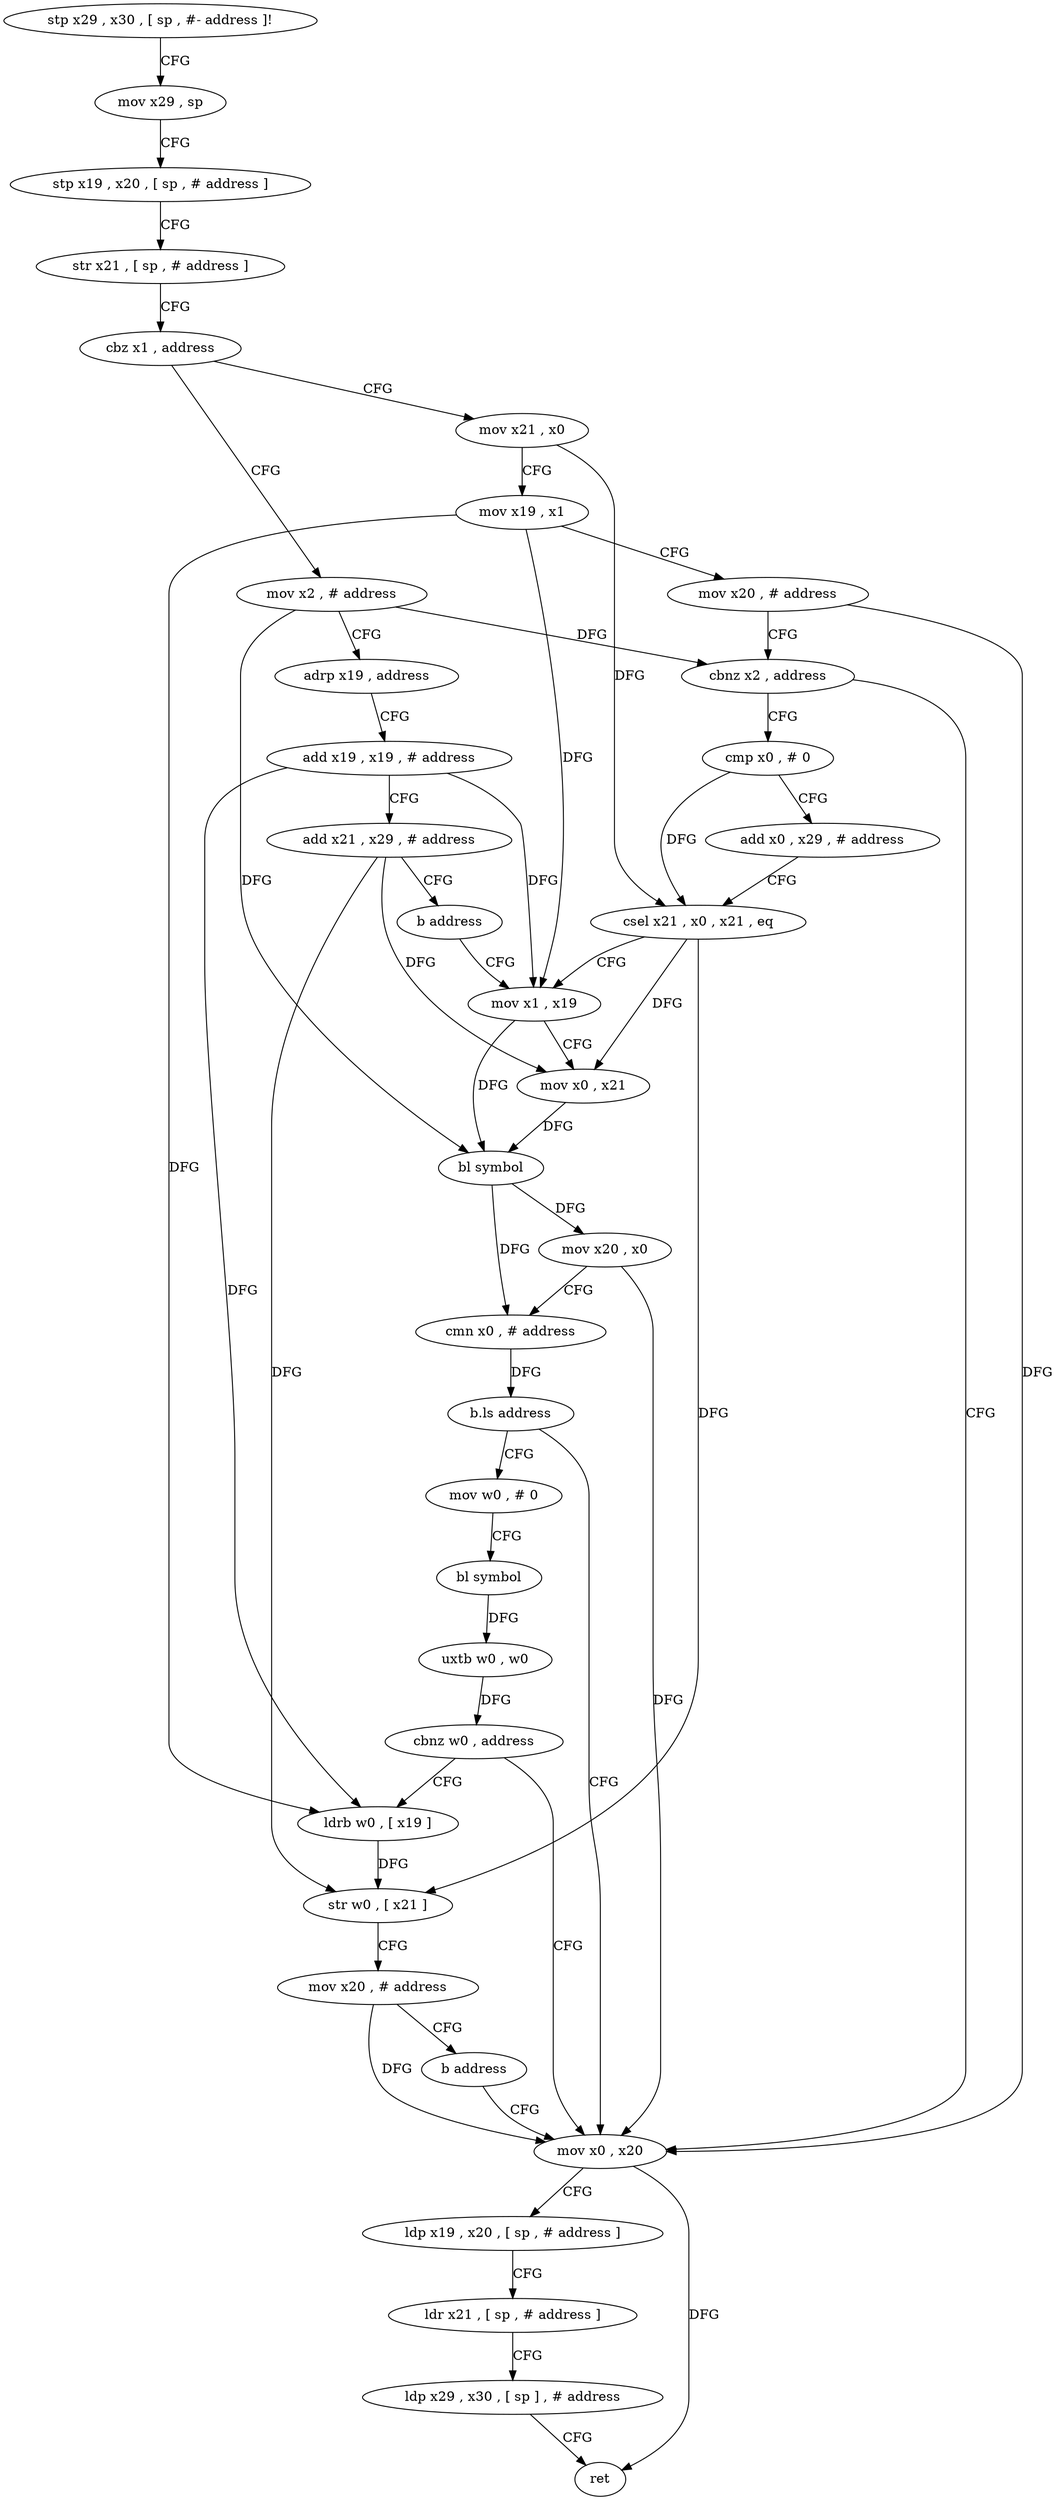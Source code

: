 digraph "func" {
"4287700" [label = "stp x29 , x30 , [ sp , #- address ]!" ]
"4287704" [label = "mov x29 , sp" ]
"4287708" [label = "stp x19 , x20 , [ sp , # address ]" ]
"4287712" [label = "str x21 , [ sp , # address ]" ]
"4287716" [label = "cbz x1 , address" ]
"4287824" [label = "mov x2 , # address" ]
"4287720" [label = "mov x21 , x0" ]
"4287828" [label = "adrp x19 , address" ]
"4287832" [label = "add x19 , x19 , # address" ]
"4287836" [label = "add x21 , x29 , # address" ]
"4287840" [label = "b address" ]
"4287768" [label = "mov x1 , x19" ]
"4287724" [label = "mov x19 , x1" ]
"4287728" [label = "mov x20 , # address" ]
"4287732" [label = "cbnz x2 , address" ]
"4287756" [label = "cmp x0 , # 0" ]
"4287736" [label = "mov x0 , x20" ]
"4287772" [label = "mov x0 , x21" ]
"4287776" [label = "bl symbol" ]
"4287780" [label = "mov x20 , x0" ]
"4287784" [label = "cmn x0 , # address" ]
"4287788" [label = "b.ls address" ]
"4287792" [label = "mov w0 , # 0" ]
"4287760" [label = "add x0 , x29 , # address" ]
"4287764" [label = "csel x21 , x0 , x21 , eq" ]
"4287740" [label = "ldp x19 , x20 , [ sp , # address ]" ]
"4287744" [label = "ldr x21 , [ sp , # address ]" ]
"4287748" [label = "ldp x29 , x30 , [ sp ] , # address" ]
"4287752" [label = "ret" ]
"4287796" [label = "bl symbol" ]
"4287800" [label = "uxtb w0 , w0" ]
"4287804" [label = "cbnz w0 , address" ]
"4287808" [label = "ldrb w0 , [ x19 ]" ]
"4287812" [label = "str w0 , [ x21 ]" ]
"4287816" [label = "mov x20 , # address" ]
"4287820" [label = "b address" ]
"4287700" -> "4287704" [ label = "CFG" ]
"4287704" -> "4287708" [ label = "CFG" ]
"4287708" -> "4287712" [ label = "CFG" ]
"4287712" -> "4287716" [ label = "CFG" ]
"4287716" -> "4287824" [ label = "CFG" ]
"4287716" -> "4287720" [ label = "CFG" ]
"4287824" -> "4287828" [ label = "CFG" ]
"4287824" -> "4287732" [ label = "DFG" ]
"4287824" -> "4287776" [ label = "DFG" ]
"4287720" -> "4287724" [ label = "CFG" ]
"4287720" -> "4287764" [ label = "DFG" ]
"4287828" -> "4287832" [ label = "CFG" ]
"4287832" -> "4287836" [ label = "CFG" ]
"4287832" -> "4287768" [ label = "DFG" ]
"4287832" -> "4287808" [ label = "DFG" ]
"4287836" -> "4287840" [ label = "CFG" ]
"4287836" -> "4287772" [ label = "DFG" ]
"4287836" -> "4287812" [ label = "DFG" ]
"4287840" -> "4287768" [ label = "CFG" ]
"4287768" -> "4287772" [ label = "CFG" ]
"4287768" -> "4287776" [ label = "DFG" ]
"4287724" -> "4287728" [ label = "CFG" ]
"4287724" -> "4287768" [ label = "DFG" ]
"4287724" -> "4287808" [ label = "DFG" ]
"4287728" -> "4287732" [ label = "CFG" ]
"4287728" -> "4287736" [ label = "DFG" ]
"4287732" -> "4287756" [ label = "CFG" ]
"4287732" -> "4287736" [ label = "CFG" ]
"4287756" -> "4287760" [ label = "CFG" ]
"4287756" -> "4287764" [ label = "DFG" ]
"4287736" -> "4287740" [ label = "CFG" ]
"4287736" -> "4287752" [ label = "DFG" ]
"4287772" -> "4287776" [ label = "DFG" ]
"4287776" -> "4287780" [ label = "DFG" ]
"4287776" -> "4287784" [ label = "DFG" ]
"4287780" -> "4287784" [ label = "CFG" ]
"4287780" -> "4287736" [ label = "DFG" ]
"4287784" -> "4287788" [ label = "DFG" ]
"4287788" -> "4287736" [ label = "CFG" ]
"4287788" -> "4287792" [ label = "CFG" ]
"4287792" -> "4287796" [ label = "CFG" ]
"4287760" -> "4287764" [ label = "CFG" ]
"4287764" -> "4287768" [ label = "CFG" ]
"4287764" -> "4287772" [ label = "DFG" ]
"4287764" -> "4287812" [ label = "DFG" ]
"4287740" -> "4287744" [ label = "CFG" ]
"4287744" -> "4287748" [ label = "CFG" ]
"4287748" -> "4287752" [ label = "CFG" ]
"4287796" -> "4287800" [ label = "DFG" ]
"4287800" -> "4287804" [ label = "DFG" ]
"4287804" -> "4287736" [ label = "CFG" ]
"4287804" -> "4287808" [ label = "CFG" ]
"4287808" -> "4287812" [ label = "DFG" ]
"4287812" -> "4287816" [ label = "CFG" ]
"4287816" -> "4287820" [ label = "CFG" ]
"4287816" -> "4287736" [ label = "DFG" ]
"4287820" -> "4287736" [ label = "CFG" ]
}
